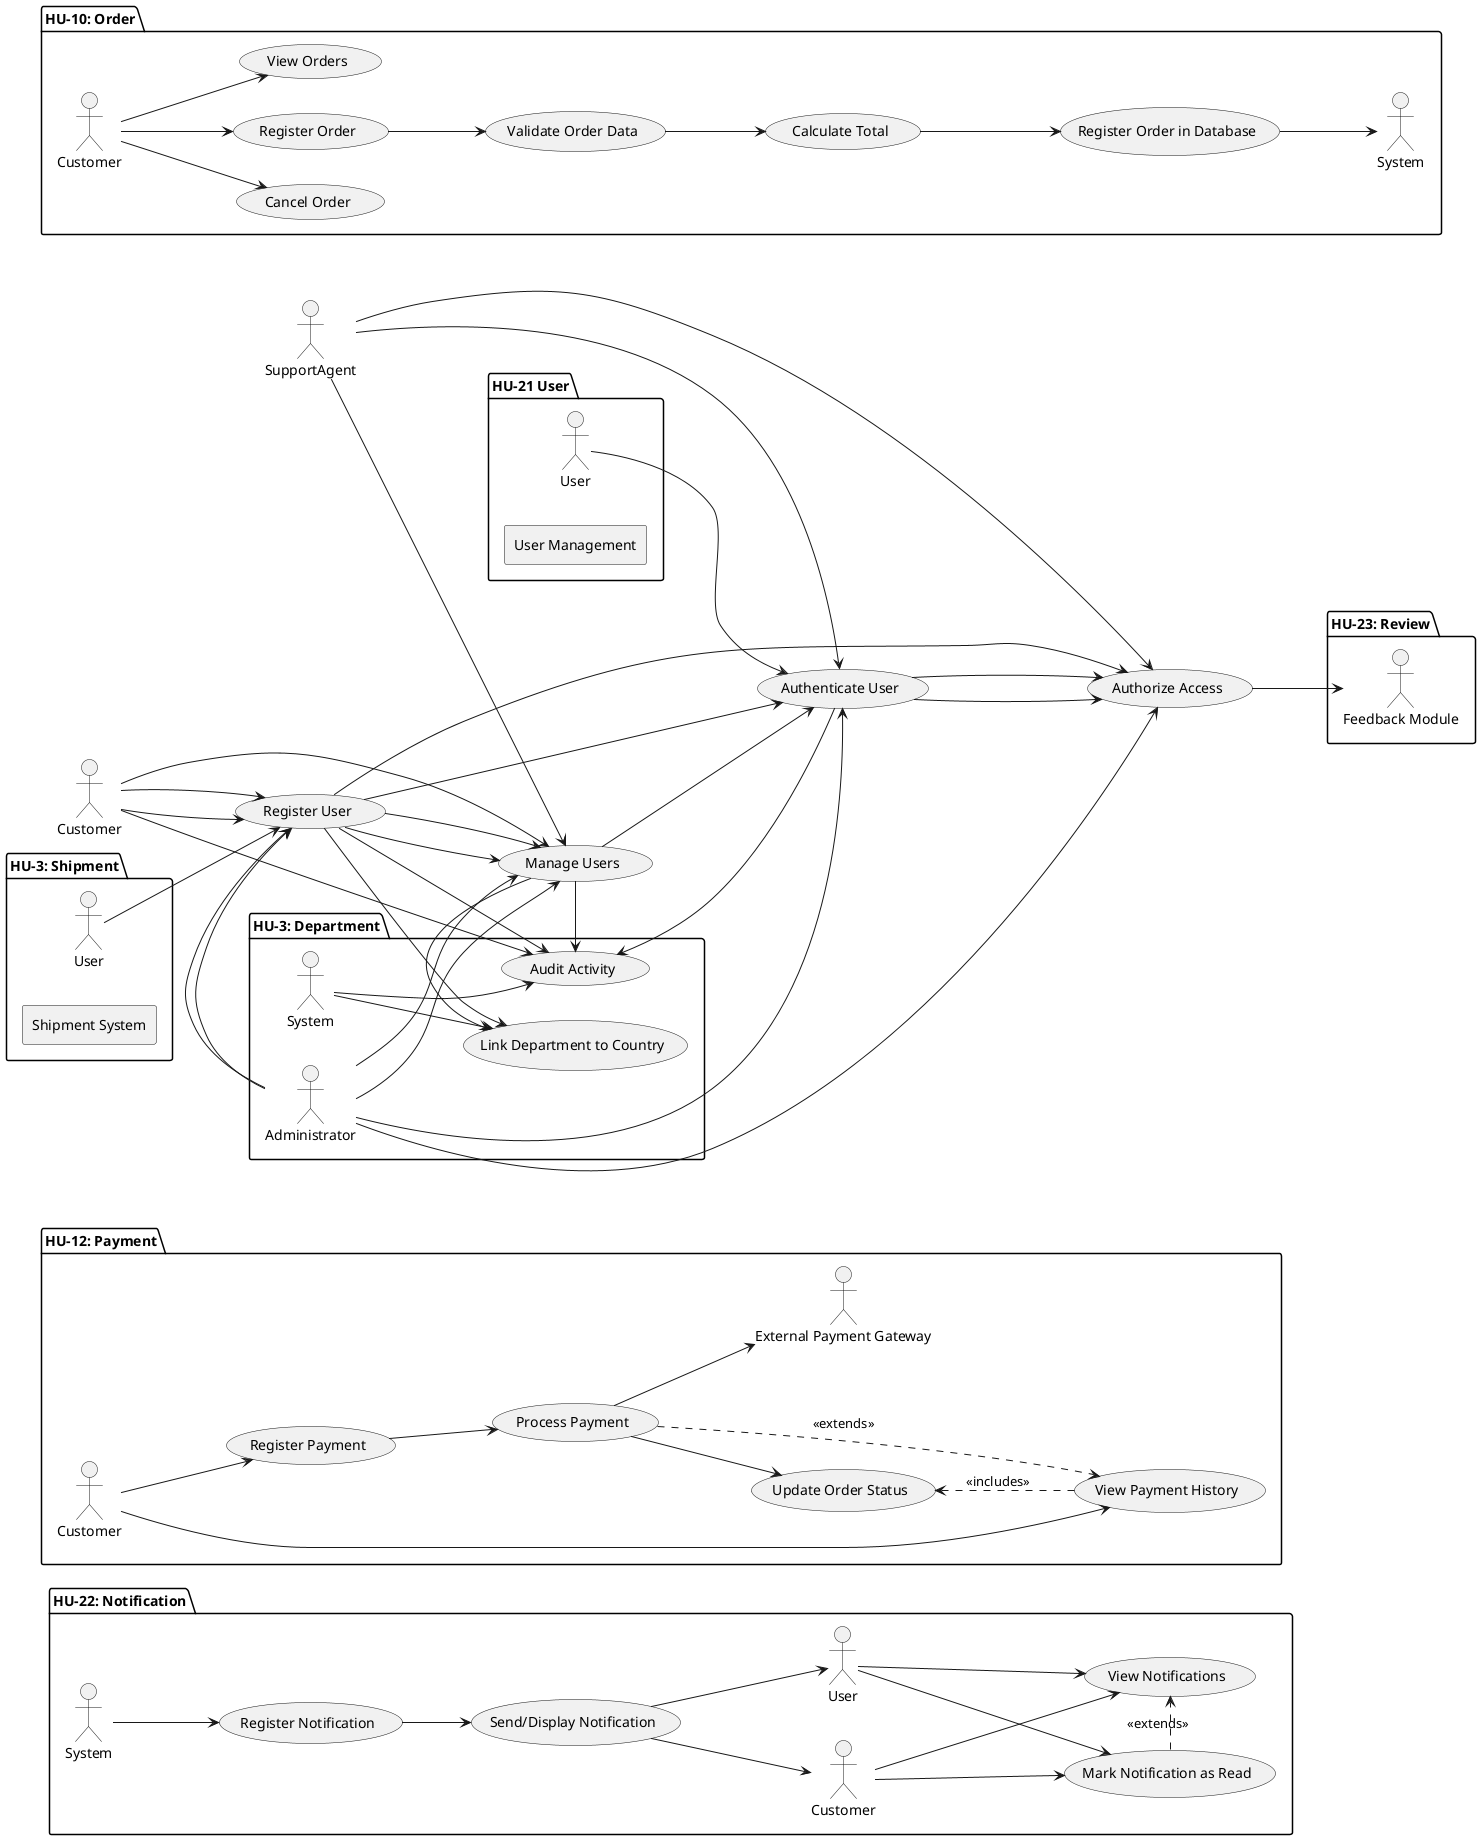 @startuml
actor Customer
actor SupportAgent

usecase "Register Support Ticket" as UC1
usecase "View Support Ticket" as UC2
usecase "Update Support Ticket" as UC3
usecase "Close Support Ticket" as UC4

Customer --> UC1
Customer --> UC2
SupportAgent --> UC2
SupportAgent --> UC3
SupportAgent --> UC4
left to right direction

package "HU-3: Department" {

  'Actors
  actor "Admin User" as Admin
  actor "System" as System

  'Use Cases
  usecase "Register Department" as UC1
  usecase "Update Department" as UC2
  usecase "Deactivate Department" as UC3
  usecase "View Departments" as UC4
  usecase "Validate Uniqueness & Format" as UC5
  usecase "Link Department to Country" as UC6

  'Relationships
  Admin --> UC1
  Admin --> UC2
  Admin --> UC3
  Admin --> UC4

  UC1 --> UC5
  UC1 --> UC6

  UC2 --> UC5
  UC2 --> UC6

  System --> UC5
  System --> UC6
}

package "HU-22: Notification" {

  'Actors'
  actor "System" as SystemN
  actor "User" as UserN
  actor "Customer" as CustomerN

  'Use Cases'
  usecase "Register Notification" as UCN1
  usecase "Send/Display Notification" as UCN2
  usecase "Mark Notification as Read" as UCN3
  usecase "View Notifications" as UCN4

  'Relationships'
  SystemN --> UCN1
  UCN1 --> UCN2
  UCN2 --> UserN
  UCN2 --> CustomerN

  UserN --> UCN3
  CustomerN --> UCN3

  UserN --> UCN4
  CustomerN --> UCN4

  UCN3 .> UCN4 : <<extends>>
}

package "HU-12: Payment" {

  'Actors'
  actor "Customer" as CustomerP
  actor "External Payment Gateway" as PaymentGatewayP

  'Use Cases'
  usecase "Register Payment" as UCP1
  usecase "Process Payment" as UCP2
  usecase "Update Order Status" as UCP3
  usecase "View Payment History" as UCP4

  'Relationships'
  CustomerP --> UCP1
  CustomerP --> UCP4

  UCP1 --> UCP2
  UCP2 --> PaymentGatewayP
  UCP2 .> UCP4 : <<extends>>
  UCP3 <.. UCP4 : <<includes>>

  UCP2 --> UCP3
}

package "HU-23: Review" {

  'Actors'
  actor "Customer" as Customer
  actor "Feedback Module" as FeedbackModule

  'Use Cases'
  usecase "Create Review" as UC1
  usecase "Validate Review Fields" as UC2
  usecase "Register Review in Database" as UC3
  usecase "Integrate with Feedback" as UC4
  usecase "View Product Reviews" as UC5

  'Relationships'
  Customer --> UC1
  UC1 --> UC2
  UC2 --> UC3
  UC3 --> UC4
  UC4 --> FeedbackModule
  Customer --> UC5
}

package "HU-3: Shipment" {
  actor User as user

  rectangle "Shipment System" {
    usecase "Manage Shipments" as UC1
    usecase "Register Shipment" as UC2
    usecase "View Shipment" as UC3
    usecase "Update Shipment Status" as UC4
  }

  user --> UC1
  UC1 --> UC2
  UC1 --> UC3
  UC1 --> UC4
}

   package "HU-10: Order" {

    'Actors'
    actor "Customer" as CustomerO
    actor "System" as SystemO

    'Use Cases'
    usecase "Register Order" as UCO1
    usecase "Validate Order Data" as UCO2
    usecase "Calculate Total" as UCO3
    usecase "Register Order in Database" as UCO4
    usecase "Cancel Order" as UCO5
    usecase "View Orders" as UCO6

    'Relationships'
    CustomerO --> UCO1
    CustomerO --> UCO5
    CustomerO --> UCO6

    UCO1 --> UCO2
    UCO2 --> UCO3
    UCO3 --> UCO4
    UCO4 --> SystemO
  }
package "HU-21 User"{
    
left to right direction
actor "Administrator" as Admin
actor "User" as User

rectangle "User Management" {
    usecase "Register User" as UC1
    usecase "Manage Users" as UC2
    usecase "Authenticate User" as UC3
    usecase "Authorize Access" as UC4
    usecase "Audit Activity" as UC5
}

Admin --> UC1
Admin --> UC2
User --> UC3
UC3 --> UC4
UC3 --> UC5
}
@enduml

